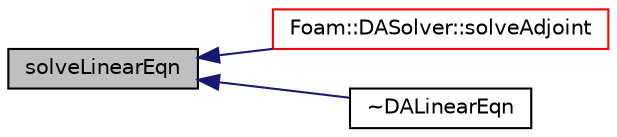 digraph "solveLinearEqn"
{
  bgcolor="transparent";
  edge [fontname="Helvetica",fontsize="10",labelfontname="Helvetica",labelfontsize="10"];
  node [fontname="Helvetica",fontsize="10",shape=record];
  rankdir="LR";
  Node23 [label="solveLinearEqn",height=0.2,width=0.4,color="black", fillcolor="grey75", style="filled", fontcolor="black"];
  Node23 -> Node24 [dir="back",color="midnightblue",fontsize="10",style="solid",fontname="Helvetica"];
  Node24 [label="Foam::DASolver::solveAdjoint",height=0.2,width=0.4,color="red",URL="$classFoam_1_1DASolver.html#a985af8c5b6d6bf478b8fd1d999865b47",tooltip="solve the adjoint linear equations "];
  Node23 -> Node26 [dir="back",color="midnightblue",fontsize="10",style="solid",fontname="Helvetica"];
  Node26 [label="~DALinearEqn",height=0.2,width=0.4,color="black",URL="$classFoam_1_1DALinearEqn.html#a6d05df4f45d76502d1f4726e7d09f043",tooltip="Destructor. "];
}
